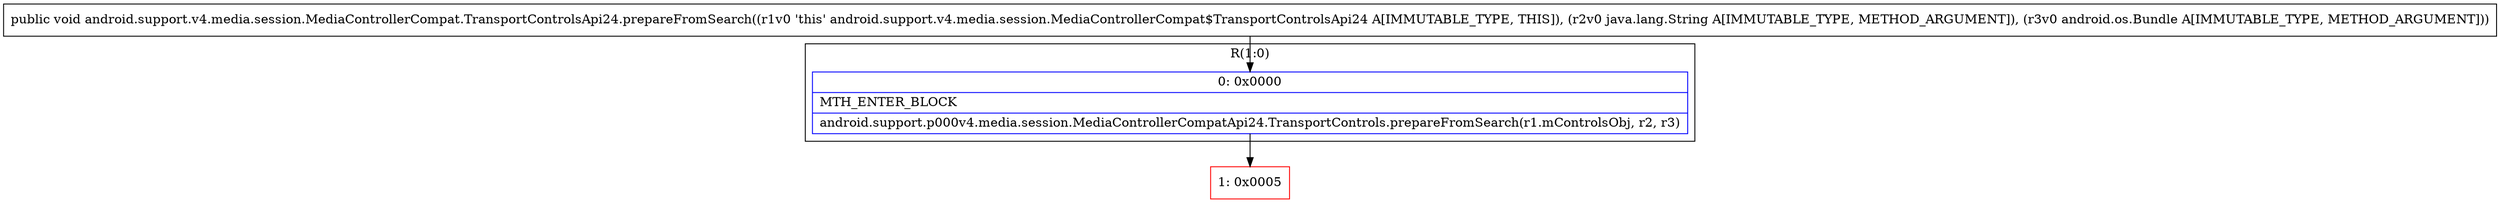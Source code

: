 digraph "CFG forandroid.support.v4.media.session.MediaControllerCompat.TransportControlsApi24.prepareFromSearch(Ljava\/lang\/String;Landroid\/os\/Bundle;)V" {
subgraph cluster_Region_30350940 {
label = "R(1:0)";
node [shape=record,color=blue];
Node_0 [shape=record,label="{0\:\ 0x0000|MTH_ENTER_BLOCK\l|android.support.p000v4.media.session.MediaControllerCompatApi24.TransportControls.prepareFromSearch(r1.mControlsObj, r2, r3)\l}"];
}
Node_1 [shape=record,color=red,label="{1\:\ 0x0005}"];
MethodNode[shape=record,label="{public void android.support.v4.media.session.MediaControllerCompat.TransportControlsApi24.prepareFromSearch((r1v0 'this' android.support.v4.media.session.MediaControllerCompat$TransportControlsApi24 A[IMMUTABLE_TYPE, THIS]), (r2v0 java.lang.String A[IMMUTABLE_TYPE, METHOD_ARGUMENT]), (r3v0 android.os.Bundle A[IMMUTABLE_TYPE, METHOD_ARGUMENT])) }"];
MethodNode -> Node_0;
Node_0 -> Node_1;
}

